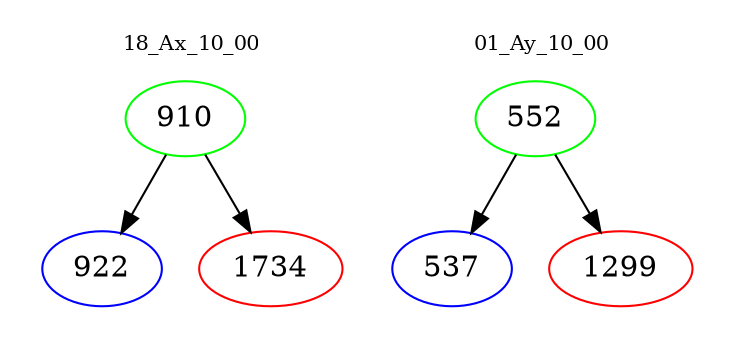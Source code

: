 digraph{
subgraph cluster_0 {
color = white
label = "18_Ax_10_00";
fontsize=10;
T0_910 [label="910", color="green"]
T0_910 -> T0_922 [color="black"]
T0_922 [label="922", color="blue"]
T0_910 -> T0_1734 [color="black"]
T0_1734 [label="1734", color="red"]
}
subgraph cluster_1 {
color = white
label = "01_Ay_10_00";
fontsize=10;
T1_552 [label="552", color="green"]
T1_552 -> T1_537 [color="black"]
T1_537 [label="537", color="blue"]
T1_552 -> T1_1299 [color="black"]
T1_1299 [label="1299", color="red"]
}
}
